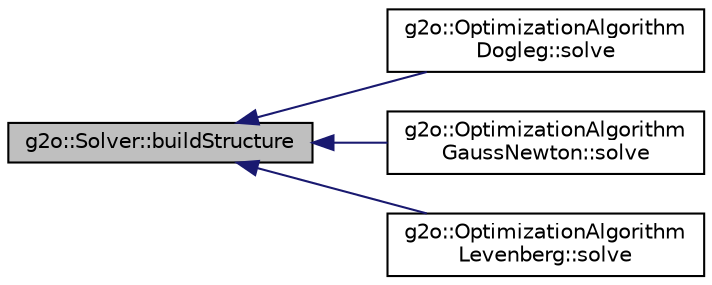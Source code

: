 digraph "g2o::Solver::buildStructure"
{
  edge [fontname="Helvetica",fontsize="10",labelfontname="Helvetica",labelfontsize="10"];
  node [fontname="Helvetica",fontsize="10",shape=record];
  rankdir="LR";
  Node1 [label="g2o::Solver::buildStructure",height=0.2,width=0.4,color="black", fillcolor="grey75", style="filled", fontcolor="black"];
  Node1 -> Node2 [dir="back",color="midnightblue",fontsize="10",style="solid"];
  Node2 [label="g2o::OptimizationAlgorithm\lDogleg::solve",height=0.2,width=0.4,color="black", fillcolor="white", style="filled",URL="$classg2o_1_1_optimization_algorithm_dogleg.html#ace62fd809c18655bd7ff104285748610"];
  Node1 -> Node3 [dir="back",color="midnightblue",fontsize="10",style="solid"];
  Node3 [label="g2o::OptimizationAlgorithm\lGaussNewton::solve",height=0.2,width=0.4,color="black", fillcolor="white", style="filled",URL="$classg2o_1_1_optimization_algorithm_gauss_newton.html#aba0b67eecaca01c576de7e605e5af5f1"];
  Node1 -> Node4 [dir="back",color="midnightblue",fontsize="10",style="solid"];
  Node4 [label="g2o::OptimizationAlgorithm\lLevenberg::solve",height=0.2,width=0.4,color="black", fillcolor="white", style="filled",URL="$classg2o_1_1_optimization_algorithm_levenberg.html#a7140fa989b54eac4e09ba17829dcada0"];
}
